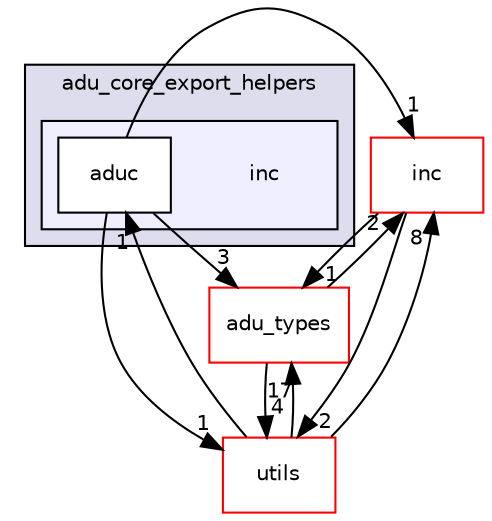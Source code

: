 digraph "src/agent/adu_core_export_helpers/inc" {
  compound=true
  node [ fontsize="10", fontname="Helvetica"];
  edge [ labelfontsize="10", labelfontname="Helvetica"];
  subgraph clusterdir_a4f03476d2e33fe8236ef7d7eea18d1b {
    graph [ bgcolor="#ddddee", pencolor="black", label="adu_core_export_helpers" fontname="Helvetica", fontsize="10", URL="dir_a4f03476d2e33fe8236ef7d7eea18d1b.html"]
  subgraph clusterdir_52bdda3eaae2c2c82365db84def27024 {
    graph [ bgcolor="#eeeeff", pencolor="black", label="" URL="dir_52bdda3eaae2c2c82365db84def27024.html"];
    dir_52bdda3eaae2c2c82365db84def27024 [shape=plaintext label="inc"];
    dir_4a03f2f7b71247bbbb583284ce7e339b [shape=box label="aduc" color="black" fillcolor="white" style="filled" URL="dir_4a03f2f7b71247bbbb583284ce7e339b.html"];
  }
  }
  dir_6bc6ad22483805bbbda55258ad2a62ea [shape=box label="inc" fillcolor="white" style="filled" color="red" URL="dir_6bc6ad22483805bbbda55258ad2a62ea.html"];
  dir_2fa9b52a3673ed0f8fcfc3f4f3ae93e3 [shape=box label="adu_types" fillcolor="white" style="filled" color="red" URL="dir_2fa9b52a3673ed0f8fcfc3f4f3ae93e3.html"];
  dir_313caf1132e152dd9b58bea13a4052ca [shape=box label="utils" fillcolor="white" style="filled" color="red" URL="dir_313caf1132e152dd9b58bea13a4052ca.html"];
  dir_6bc6ad22483805bbbda55258ad2a62ea->dir_2fa9b52a3673ed0f8fcfc3f4f3ae93e3 [headlabel="1", labeldistance=1.5 headhref="dir_000137_000003.html"];
  dir_6bc6ad22483805bbbda55258ad2a62ea->dir_313caf1132e152dd9b58bea13a4052ca [headlabel="2", labeldistance=1.5 headhref="dir_000137_000154.html"];
  dir_2fa9b52a3673ed0f8fcfc3f4f3ae93e3->dir_6bc6ad22483805bbbda55258ad2a62ea [headlabel="2", labeldistance=1.5 headhref="dir_000003_000137.html"];
  dir_2fa9b52a3673ed0f8fcfc3f4f3ae93e3->dir_313caf1132e152dd9b58bea13a4052ca [headlabel="4", labeldistance=1.5 headhref="dir_000003_000154.html"];
  dir_4a03f2f7b71247bbbb583284ce7e339b->dir_6bc6ad22483805bbbda55258ad2a62ea [headlabel="1", labeldistance=1.5 headhref="dir_000015_000137.html"];
  dir_4a03f2f7b71247bbbb583284ce7e339b->dir_2fa9b52a3673ed0f8fcfc3f4f3ae93e3 [headlabel="3", labeldistance=1.5 headhref="dir_000015_000003.html"];
  dir_4a03f2f7b71247bbbb583284ce7e339b->dir_313caf1132e152dd9b58bea13a4052ca [headlabel="1", labeldistance=1.5 headhref="dir_000015_000154.html"];
  dir_313caf1132e152dd9b58bea13a4052ca->dir_6bc6ad22483805bbbda55258ad2a62ea [headlabel="8", labeldistance=1.5 headhref="dir_000154_000137.html"];
  dir_313caf1132e152dd9b58bea13a4052ca->dir_2fa9b52a3673ed0f8fcfc3f4f3ae93e3 [headlabel="17", labeldistance=1.5 headhref="dir_000154_000003.html"];
  dir_313caf1132e152dd9b58bea13a4052ca->dir_4a03f2f7b71247bbbb583284ce7e339b [headlabel="1", labeldistance=1.5 headhref="dir_000154_000015.html"];
}
